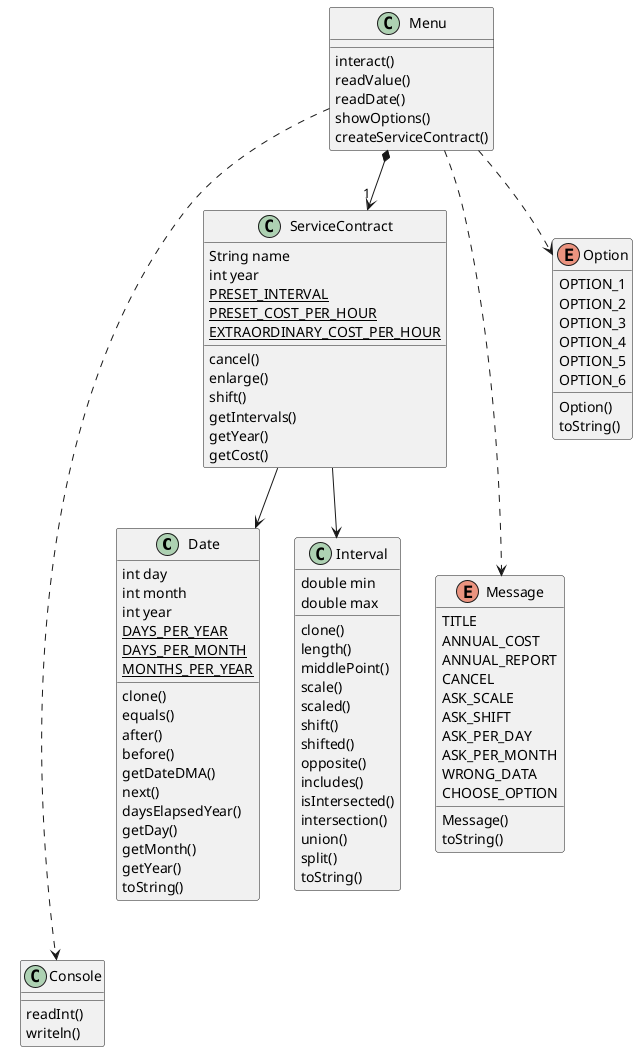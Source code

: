 @startuml serviceContract

class Date {
    int day
    int month
    int year
    {static} DAYS_PER_YEAR
    {static} DAYS_PER_MONTH
    {static} MONTHS_PER_YEAR
    clone()
    equals()
    after()
    before()
    getDateDMA()
    next()
    daysElapsedYear()
    getDay()
    getMonth()
    getYear()
    toString()
}
class Interval {
    double min
    double max
    clone()
    length()
    middlePoint()
    scale()
    scaled()
    shift()
    shifted()
    opposite()
    includes()
    isIntersected()
    intersection()
    union()
    split()
    toString()
}
class Console{
    readInt()
    writeln()
}
class ServiceContract {
    String name
    int year
    {static} PRESET_INTERVAL
    {static} PRESET_COST_PER_HOUR
    {static} EXTRAORDINARY_COST_PER_HOUR
    cancel()
    enlarge()
    shift()
    getIntervals()
    getYear()
    getCost()
}
enum Message {
	TITLE
	ANNUAL_COST
	ANNUAL_REPORT
	CANCEL
	ASK_SCALE
	ASK_SHIFT
	ASK_PER_DAY
	ASK_PER_MONTH
	WRONG_DATA
	CHOOSE_OPTION
    Message()
    toString()
}
enum Option {
    OPTION_1
    OPTION_2
    OPTION_3
    OPTION_4
    OPTION_5
    OPTION_6
    Option()
    toString()
}
class Menu {
    interact()
    readValue()
    readDate()
    showOptions()
    createServiceContract()
}

Menu *-down-> "1" ServiceContract
Menu .-down-.> Console
ServiceContract -down-> Date
ServiceContract -down-> Interval
Menu .down.> Option
Menu ..down.> Message
@enduml